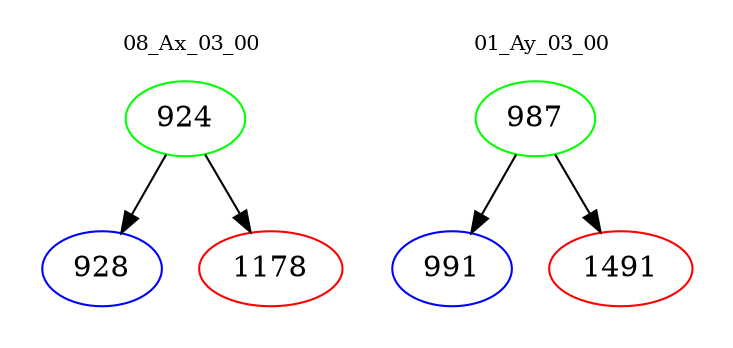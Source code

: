 digraph{
subgraph cluster_0 {
color = white
label = "08_Ax_03_00";
fontsize=10;
T0_924 [label="924", color="green"]
T0_924 -> T0_928 [color="black"]
T0_928 [label="928", color="blue"]
T0_924 -> T0_1178 [color="black"]
T0_1178 [label="1178", color="red"]
}
subgraph cluster_1 {
color = white
label = "01_Ay_03_00";
fontsize=10;
T1_987 [label="987", color="green"]
T1_987 -> T1_991 [color="black"]
T1_991 [label="991", color="blue"]
T1_987 -> T1_1491 [color="black"]
T1_1491 [label="1491", color="red"]
}
}
